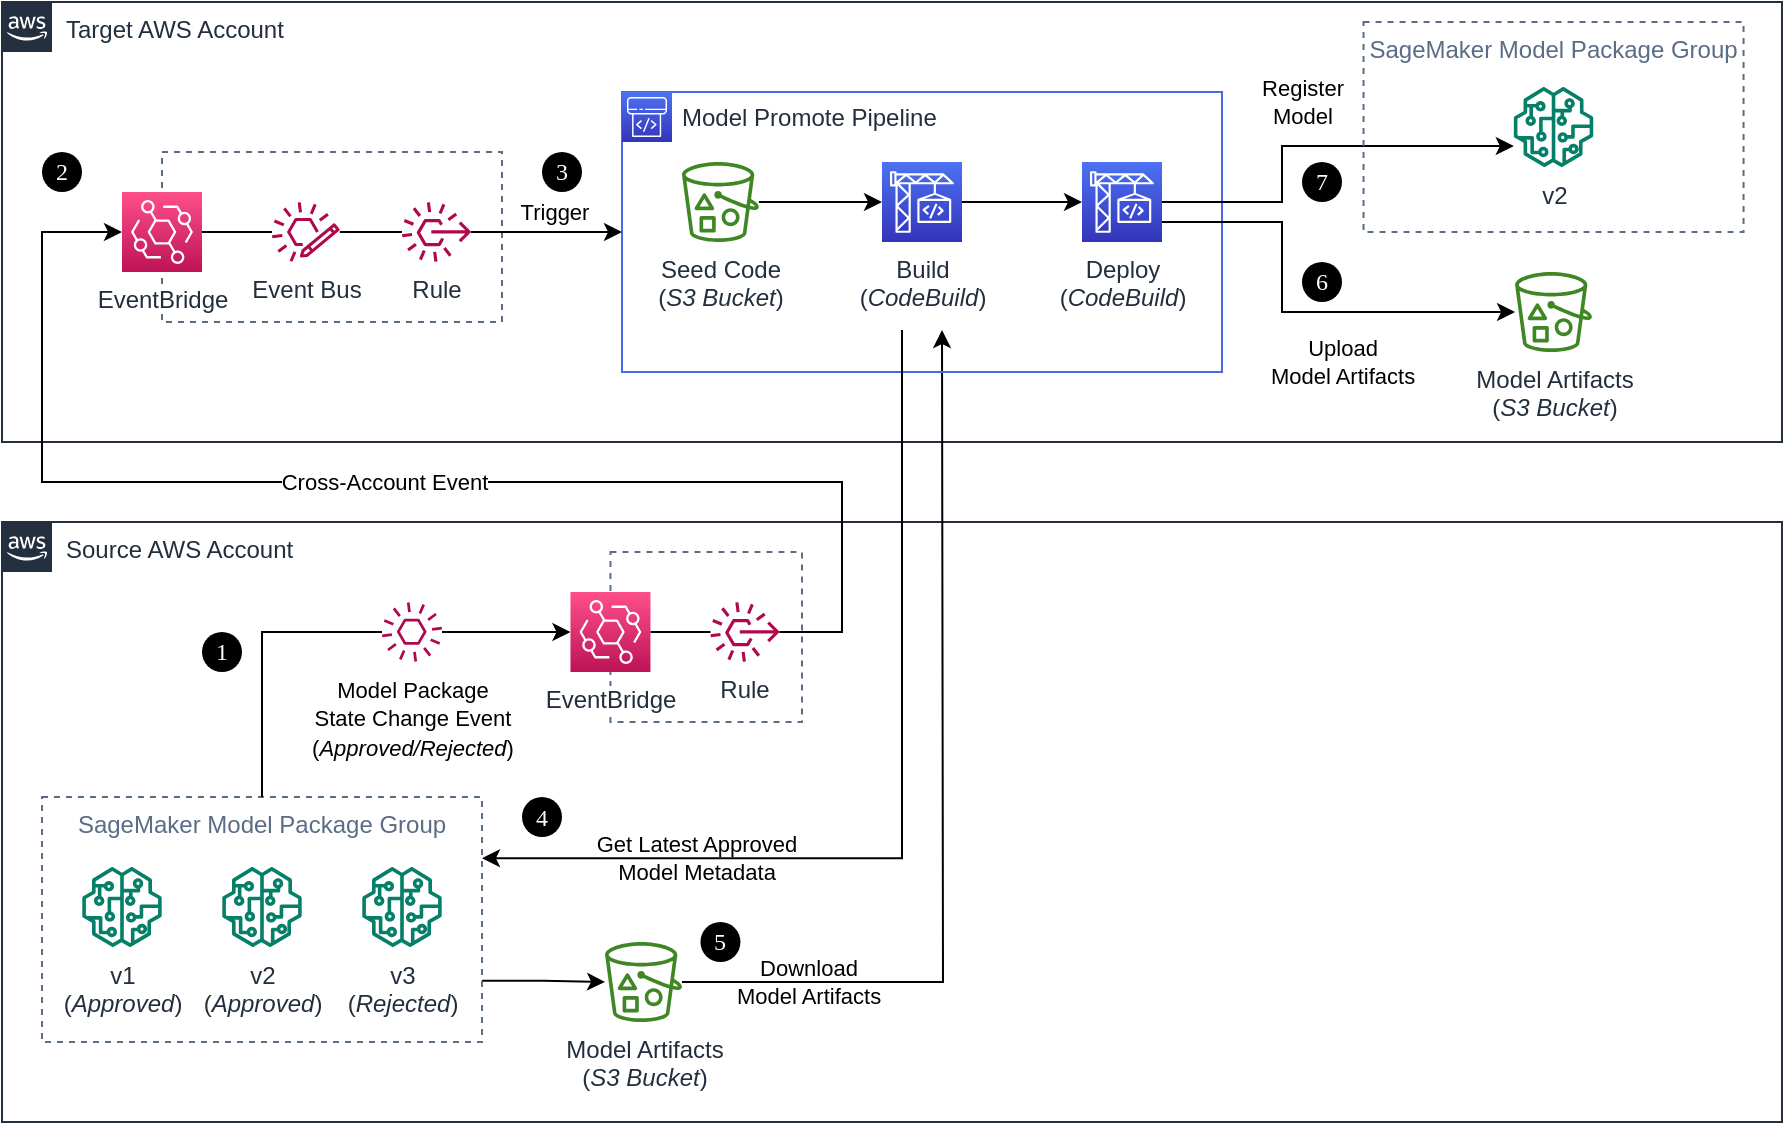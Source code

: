 <mxfile version="20.2.3" type="device"><diagram id="nOkpBZcZqbjnXywVXBLF" name="Page-1"><mxGraphModel dx="1272" dy="811" grid="1" gridSize="10" guides="1" tooltips="1" connect="1" arrows="1" fold="1" page="1" pageScale="1" pageWidth="850" pageHeight="1100" math="0" shadow="0"><root><mxCell id="0"/><mxCell id="1" parent="0"/><mxCell id="gfzFxYfk_c5SaDbUz_EP-28" value="" style="fillColor=none;strokeColor=#5A6C86;dashed=1;verticalAlign=top;fontStyle=0;fontColor=#5A6C86;" vertex="1" parent="1"><mxGeometry x="414.23" y="595" width="95.77" height="85" as="geometry"/></mxCell><mxCell id="gfzFxYfk_c5SaDbUz_EP-30" value="" style="edgeStyle=orthogonalEdgeStyle;rounded=0;orthogonalLoop=1;jettySize=auto;html=1;startArrow=none;" edge="1" parent="1" source="gfzFxYfk_c5SaDbUz_EP-32" target="gfzFxYfk_c5SaDbUz_EP-26"><mxGeometry y="28" relative="1" as="geometry"><mxPoint y="1" as="offset"/></mxGeometry></mxCell><mxCell id="gfzFxYfk_c5SaDbUz_EP-36" style="edgeStyle=orthogonalEdgeStyle;rounded=0;orthogonalLoop=1;jettySize=auto;html=1;exitX=1;exitY=0.75;exitDx=0;exitDy=0;" edge="1" parent="1" source="gfzFxYfk_c5SaDbUz_EP-25" target="gfzFxYfk_c5SaDbUz_EP-35"><mxGeometry relative="1" as="geometry"><mxPoint x="239.23" y="840" as="sourcePoint"/></mxGeometry></mxCell><mxCell id="gfzFxYfk_c5SaDbUz_EP-25" value="SageMaker Model Package Group" style="fillColor=none;strokeColor=#5A6C86;dashed=1;verticalAlign=top;fontStyle=0;fontColor=#5A6C86;" vertex="1" parent="1"><mxGeometry x="130" y="717.5" width="220" height="122.5" as="geometry"/></mxCell><mxCell id="jQgcPAvfA3B8L6dtxu0Y-1" value="Target AWS Account" style="points=[[0,0],[0.25,0],[0.5,0],[0.75,0],[1,0],[1,0.25],[1,0.5],[1,0.75],[1,1],[0.75,1],[0.5,1],[0.25,1],[0,1],[0,0.75],[0,0.5],[0,0.25]];outlineConnect=0;gradientColor=none;html=1;whiteSpace=wrap;fontSize=12;fontStyle=0;container=0;pointerEvents=0;collapsible=0;recursiveResize=0;shape=mxgraph.aws4.group;grIcon=mxgraph.aws4.group_aws_cloud_alt;strokeColor=#232F3E;fillColor=none;verticalAlign=top;align=left;spacingLeft=30;fontColor=#232F3E;dashed=0;" parent="1" vertex="1"><mxGeometry x="110" y="320" width="890" height="220" as="geometry"/></mxCell><mxCell id="gfzFxYfk_c5SaDbUz_EP-1" value="Source AWS Account" style="points=[[0,0],[0.25,0],[0.5,0],[0.75,0],[1,0],[1,0.25],[1,0.5],[1,0.75],[1,1],[0.75,1],[0.5,1],[0.25,1],[0,1],[0,0.75],[0,0.5],[0,0.25]];outlineConnect=0;gradientColor=none;html=1;whiteSpace=wrap;fontSize=12;fontStyle=0;container=0;pointerEvents=0;collapsible=0;recursiveResize=0;shape=mxgraph.aws4.group;grIcon=mxgraph.aws4.group_aws_cloud_alt;strokeColor=#232F3E;fillColor=none;verticalAlign=top;align=left;spacingLeft=30;fontColor=#232F3E;dashed=0;" vertex="1" parent="1"><mxGeometry x="110" y="580" width="890" height="300" as="geometry"/></mxCell><mxCell id="gfzFxYfk_c5SaDbUz_EP-22" value="v1&lt;br&gt;(&lt;i&gt;Approved&lt;/i&gt;)" style="sketch=0;outlineConnect=0;fontColor=#232F3E;gradientColor=none;fillColor=#067F68;strokeColor=none;dashed=0;verticalLabelPosition=bottom;verticalAlign=top;align=center;html=1;fontSize=12;fontStyle=0;aspect=fixed;pointerEvents=1;shape=mxgraph.aws4.sagemaker_model;" vertex="1" parent="1"><mxGeometry x="150" y="752.5" width="40" height="40" as="geometry"/></mxCell><mxCell id="gfzFxYfk_c5SaDbUz_EP-23" value="v2&lt;br&gt;(&lt;i&gt;Approved&lt;/i&gt;)" style="sketch=0;outlineConnect=0;fontColor=#232F3E;gradientColor=none;fillColor=#067F68;strokeColor=none;dashed=0;verticalLabelPosition=bottom;verticalAlign=top;align=center;html=1;fontSize=12;fontStyle=0;aspect=fixed;pointerEvents=1;shape=mxgraph.aws4.sagemaker_model;" vertex="1" parent="1"><mxGeometry x="220" y="752.5" width="40" height="40" as="geometry"/></mxCell><mxCell id="gfzFxYfk_c5SaDbUz_EP-24" value="v3&lt;br&gt;(&lt;i&gt;Rejected&lt;/i&gt;)" style="sketch=0;outlineConnect=0;fontColor=#232F3E;gradientColor=none;fillColor=#067F68;strokeColor=none;dashed=0;verticalLabelPosition=bottom;verticalAlign=top;align=center;html=1;fontSize=12;fontStyle=0;aspect=fixed;pointerEvents=1;shape=mxgraph.aws4.sagemaker_model;" vertex="1" parent="1"><mxGeometry x="290" y="752.5" width="40" height="40" as="geometry"/></mxCell><mxCell id="gfzFxYfk_c5SaDbUz_EP-51" value="Cross-Account Event" style="edgeStyle=orthogonalEdgeStyle;rounded=0;orthogonalLoop=1;jettySize=auto;html=1;entryX=0;entryY=0.5;entryDx=0;entryDy=0;entryPerimeter=0;labelBackgroundColor=default;" edge="1" parent="1" source="gfzFxYfk_c5SaDbUz_EP-27" target="gfzFxYfk_c5SaDbUz_EP-40"><mxGeometry relative="1" as="geometry"><Array as="points"><mxPoint x="530" y="635"/><mxPoint x="530" y="560"/><mxPoint x="130" y="560"/><mxPoint x="130" y="435"/></Array></mxGeometry></mxCell><mxCell id="gfzFxYfk_c5SaDbUz_EP-27" value="Rule" style="sketch=0;outlineConnect=0;fontColor=#232F3E;gradientColor=none;fillColor=#B0084D;strokeColor=none;dashed=0;verticalLabelPosition=bottom;verticalAlign=top;align=center;html=1;fontSize=12;fontStyle=0;aspect=fixed;pointerEvents=1;shape=mxgraph.aws4.rule_3;" vertex="1" parent="1"><mxGeometry x="464.23" y="620" width="34.41" height="30" as="geometry"/></mxCell><mxCell id="gfzFxYfk_c5SaDbUz_EP-59" style="edgeStyle=orthogonalEdgeStyle;rounded=0;orthogonalLoop=1;jettySize=auto;html=1;labelBackgroundColor=none;endArrow=none;endFill=0;" edge="1" parent="1" source="gfzFxYfk_c5SaDbUz_EP-26" target="gfzFxYfk_c5SaDbUz_EP-27"><mxGeometry relative="1" as="geometry"/></mxCell><mxCell id="gfzFxYfk_c5SaDbUz_EP-26" value="EventBridge" style="sketch=0;points=[[0,0,0],[0.25,0,0],[0.5,0,0],[0.75,0,0],[1,0,0],[0,1,0],[0.25,1,0],[0.5,1,0],[0.75,1,0],[1,1,0],[0,0.25,0],[0,0.5,0],[0,0.75,0],[1,0.25,0],[1,0.5,0],[1,0.75,0]];outlineConnect=0;fontColor=#232F3E;gradientColor=#FF4F8B;gradientDirection=north;fillColor=#BC1356;strokeColor=#ffffff;dashed=0;verticalLabelPosition=bottom;verticalAlign=top;align=center;html=1;fontSize=12;fontStyle=0;aspect=fixed;shape=mxgraph.aws4.resourceIcon;resIcon=mxgraph.aws4.eventbridge;labelBackgroundColor=default;" vertex="1" parent="1"><mxGeometry x="394.23" y="615" width="40" height="40" as="geometry"/></mxCell><mxCell id="gfzFxYfk_c5SaDbUz_EP-33" value="" style="edgeStyle=orthogonalEdgeStyle;rounded=0;orthogonalLoop=1;jettySize=auto;html=1;endArrow=none;" edge="1" parent="1" source="gfzFxYfk_c5SaDbUz_EP-25" target="gfzFxYfk_c5SaDbUz_EP-32"><mxGeometry y="28" relative="1" as="geometry"><mxPoint x="350.0" y="677.5" as="sourcePoint"/><mxPoint x="530" y="677.5" as="targetPoint"/><Array as="points"><mxPoint x="240" y="635"/></Array><mxPoint y="1" as="offset"/></mxGeometry></mxCell><mxCell id="gfzFxYfk_c5SaDbUz_EP-32" value="&lt;span style=&quot;color: rgb(0, 0, 0); font-size: 11px;&quot;&gt;Model Package&lt;/span&gt;&lt;br style=&quot;color: rgb(0, 0, 0); font-size: 11px;&quot;&gt;&lt;span style=&quot;color: rgb(0, 0, 0); font-size: 11px;&quot;&gt;State Change Event&lt;/span&gt;&lt;br style=&quot;color: rgb(0, 0, 0); font-size: 11px;&quot;&gt;&lt;span style=&quot;color: rgb(0, 0, 0); font-size: 11px;&quot;&gt;(&lt;i&gt;Approved/Rejected&lt;/i&gt;)&lt;/span&gt;" style="sketch=0;outlineConnect=0;fontColor=#232F3E;gradientColor=none;fillColor=#B0084D;strokeColor=none;dashed=0;verticalLabelPosition=bottom;verticalAlign=top;align=center;html=1;fontSize=12;fontStyle=0;aspect=fixed;pointerEvents=1;shape=mxgraph.aws4.event;labelBackgroundColor=none;" vertex="1" parent="1"><mxGeometry x="300" y="620" width="30" height="30" as="geometry"/></mxCell><mxCell id="gfzFxYfk_c5SaDbUz_EP-53" value="Download &lt;br&gt;Model Artifacts" style="edgeStyle=orthogonalEdgeStyle;rounded=0;orthogonalLoop=1;jettySize=auto;html=1;entryX=0.75;entryY=1;entryDx=0;entryDy=0;entryPerimeter=0;labelBackgroundColor=none;" edge="1" parent="1" source="gfzFxYfk_c5SaDbUz_EP-35"><mxGeometry x="-0.724" relative="1" as="geometry"><mxPoint x="259.227" y="909.043" as="sourcePoint"/><mxPoint x="580" y="484" as="targetPoint"/><mxPoint as="offset"/></mxGeometry></mxCell><mxCell id="gfzFxYfk_c5SaDbUz_EP-35" value="Model Artifacts&lt;br&gt;(&lt;i&gt;S3 Bucket&lt;/i&gt;)" style="sketch=0;outlineConnect=0;fontColor=#232F3E;gradientColor=none;fillColor=#3F8624;strokeColor=none;dashed=0;verticalLabelPosition=bottom;verticalAlign=top;align=center;html=1;fontSize=12;fontStyle=0;aspect=fixed;pointerEvents=1;shape=mxgraph.aws4.bucket_with_objects;labelBackgroundColor=none;" vertex="1" parent="1"><mxGeometry x="411.54" y="790" width="38.46" height="40" as="geometry"/></mxCell><mxCell id="gfzFxYfk_c5SaDbUz_EP-37" value="" style="rounded=0;whiteSpace=wrap;html=1;labelBackgroundColor=none;fillColor=none;strokeColor=#4968E9;" vertex="1" parent="1"><mxGeometry x="420" y="365" width="300" height="140" as="geometry"/></mxCell><mxCell id="gfzFxYfk_c5SaDbUz_EP-38" value="Model Promote Pipeline" style="sketch=0;points=[[0,0,0],[0.25,0,0],[0.5,0,0],[0.75,0,0],[1,0,0],[0,1,0],[0.25,1,0],[0.5,1,0],[0.75,1,0],[1,1,0],[0,0.25,0],[0,0.5,0],[0,0.75,0],[1,0.25,0],[1,0.5,0],[1,0.75,0]];outlineConnect=0;fontColor=#232F3E;gradientColor=#4D72F3;gradientDirection=north;fillColor=#3334B9;strokeColor=#ffffff;dashed=0;verticalLabelPosition=middle;verticalAlign=middle;align=left;html=1;fontSize=12;fontStyle=0;aspect=fixed;shape=mxgraph.aws4.resourceIcon;resIcon=mxgraph.aws4.codepipeline;labelBackgroundColor=none;labelPosition=right;spacing=0;spacingLeft=5;" vertex="1" parent="1"><mxGeometry x="420" y="365" width="25" height="25" as="geometry"/></mxCell><mxCell id="gfzFxYfk_c5SaDbUz_EP-39" value="" style="fillColor=none;strokeColor=#5A6C86;dashed=1;verticalAlign=top;fontStyle=0;fontColor=#5A6C86;" vertex="1" parent="1"><mxGeometry x="190" y="395" width="170" height="85" as="geometry"/></mxCell><mxCell id="gfzFxYfk_c5SaDbUz_EP-43" style="edgeStyle=orthogonalEdgeStyle;rounded=0;orthogonalLoop=1;jettySize=auto;html=1;endArrow=none;endFill=0;" edge="1" parent="1" source="gfzFxYfk_c5SaDbUz_EP-40" target="gfzFxYfk_c5SaDbUz_EP-41"><mxGeometry relative="1" as="geometry"/></mxCell><mxCell id="gfzFxYfk_c5SaDbUz_EP-40" value="EventBridge" style="sketch=0;points=[[0,0,0],[0.25,0,0],[0.5,0,0],[0.75,0,0],[1,0,0],[0,1,0],[0.25,1,0],[0.5,1,0],[0.75,1,0],[1,1,0],[0,0.25,0],[0,0.5,0],[0,0.75,0],[1,0.25,0],[1,0.5,0],[1,0.75,0]];outlineConnect=0;fontColor=#232F3E;gradientColor=#FF4F8B;gradientDirection=north;fillColor=#BC1356;strokeColor=#ffffff;dashed=0;verticalLabelPosition=bottom;verticalAlign=top;align=center;html=1;fontSize=12;fontStyle=0;aspect=fixed;shape=mxgraph.aws4.resourceIcon;resIcon=mxgraph.aws4.eventbridge;labelBackgroundColor=default;" vertex="1" parent="1"><mxGeometry x="170" y="415" width="40" height="40" as="geometry"/></mxCell><mxCell id="gfzFxYfk_c5SaDbUz_EP-44" style="edgeStyle=orthogonalEdgeStyle;rounded=0;orthogonalLoop=1;jettySize=auto;html=1;endArrow=none;endFill=0;" edge="1" parent="1" source="gfzFxYfk_c5SaDbUz_EP-41" target="gfzFxYfk_c5SaDbUz_EP-42"><mxGeometry relative="1" as="geometry"/></mxCell><mxCell id="gfzFxYfk_c5SaDbUz_EP-41" value="Event Bus" style="sketch=0;outlineConnect=0;fontColor=#232F3E;gradientColor=none;fillColor=#B0084D;strokeColor=none;dashed=0;verticalLabelPosition=bottom;verticalAlign=top;align=center;html=1;fontSize=12;fontStyle=0;aspect=fixed;pointerEvents=1;shape=mxgraph.aws4.eventbridge_custom_event_bus_resource;labelBackgroundColor=none;" vertex="1" parent="1"><mxGeometry x="245" y="420" width="33.92" height="30" as="geometry"/></mxCell><mxCell id="gfzFxYfk_c5SaDbUz_EP-45" value="Trigger" style="edgeStyle=orthogonalEdgeStyle;rounded=0;orthogonalLoop=1;jettySize=auto;html=1;labelBackgroundColor=none;" edge="1" parent="1" source="gfzFxYfk_c5SaDbUz_EP-42" target="gfzFxYfk_c5SaDbUz_EP-37"><mxGeometry x="0.111" y="10" relative="1" as="geometry"><mxPoint as="offset"/></mxGeometry></mxCell><mxCell id="gfzFxYfk_c5SaDbUz_EP-42" value="Rule" style="sketch=0;outlineConnect=0;fontColor=#232F3E;gradientColor=none;fillColor=#B0084D;strokeColor=none;dashed=0;verticalLabelPosition=bottom;verticalAlign=top;align=center;html=1;fontSize=12;fontStyle=0;aspect=fixed;pointerEvents=1;shape=mxgraph.aws4.rule_3;" vertex="1" parent="1"><mxGeometry x="310.0" y="420" width="34.41" height="30" as="geometry"/></mxCell><mxCell id="gfzFxYfk_c5SaDbUz_EP-48" style="edgeStyle=orthogonalEdgeStyle;rounded=0;orthogonalLoop=1;jettySize=auto;html=1;labelBackgroundColor=none;" edge="1" parent="1" source="gfzFxYfk_c5SaDbUz_EP-46" target="gfzFxYfk_c5SaDbUz_EP-47"><mxGeometry relative="1" as="geometry"/></mxCell><mxCell id="gfzFxYfk_c5SaDbUz_EP-46" value="Seed Code&lt;br&gt;(&lt;i&gt;S3 Bucket&lt;/i&gt;)" style="sketch=0;outlineConnect=0;fontColor=#232F3E;gradientColor=none;fillColor=#3F8624;strokeColor=none;dashed=0;verticalLabelPosition=bottom;verticalAlign=top;align=center;html=1;fontSize=12;fontStyle=0;aspect=fixed;pointerEvents=1;shape=mxgraph.aws4.bucket_with_objects;labelBackgroundColor=none;" vertex="1" parent="1"><mxGeometry x="450.0" y="400" width="38.46" height="40" as="geometry"/></mxCell><mxCell id="gfzFxYfk_c5SaDbUz_EP-50" style="edgeStyle=orthogonalEdgeStyle;rounded=0;orthogonalLoop=1;jettySize=auto;html=1;labelBackgroundColor=none;" edge="1" parent="1" source="gfzFxYfk_c5SaDbUz_EP-47" target="gfzFxYfk_c5SaDbUz_EP-49"><mxGeometry relative="1" as="geometry"/></mxCell><mxCell id="gfzFxYfk_c5SaDbUz_EP-52" value="Get Latest Approved&lt;br&gt;Model Metadata" style="edgeStyle=orthogonalEdgeStyle;rounded=0;orthogonalLoop=1;jettySize=auto;html=1;entryX=1;entryY=0.25;entryDx=0;entryDy=0;labelBackgroundColor=none;exitX=0.25;exitY=1;exitDx=0;exitDy=0;exitPerimeter=0;" edge="1" parent="1" target="gfzFxYfk_c5SaDbUz_EP-25"><mxGeometry x="0.551" relative="1" as="geometry"><mxPoint x="560" y="484" as="sourcePoint"/><mxPoint x="350" y="809" as="targetPoint"/><Array as="points"><mxPoint x="560" y="748"/></Array><mxPoint as="offset"/></mxGeometry></mxCell><mxCell id="gfzFxYfk_c5SaDbUz_EP-47" value="Build&lt;br&gt;(&lt;i&gt;CodeBuild&lt;/i&gt;)" style="sketch=0;points=[[0,0,0],[0.25,0,0],[0.5,0,0],[0.75,0,0],[1,0,0],[0,1,0],[0.25,1,0],[0.5,1,0],[0.75,1,0],[1,1,0],[0,0.25,0],[0,0.5,0],[0,0.75,0],[1,0.25,0],[1,0.5,0],[1,0.75,0]];outlineConnect=0;fontColor=#232F3E;gradientColor=#4D72F3;gradientDirection=north;fillColor=#3334B9;strokeColor=#ffffff;dashed=0;verticalLabelPosition=bottom;verticalAlign=top;align=center;html=1;fontSize=12;fontStyle=0;aspect=fixed;shape=mxgraph.aws4.resourceIcon;resIcon=mxgraph.aws4.codebuild;labelBackgroundColor=none;perimeterSpacing=0;" vertex="1" parent="1"><mxGeometry x="550" y="400" width="40" height="40" as="geometry"/></mxCell><mxCell id="gfzFxYfk_c5SaDbUz_EP-56" value="Register &lt;br&gt;Model" style="edgeStyle=orthogonalEdgeStyle;rounded=0;orthogonalLoop=1;jettySize=auto;html=1;labelBackgroundColor=none;" edge="1" parent="1" source="gfzFxYfk_c5SaDbUz_EP-49" target="gfzFxYfk_c5SaDbUz_EP-55"><mxGeometry x="-0.039" y="22" relative="1" as="geometry"><Array as="points"><mxPoint x="750" y="420"/><mxPoint x="750" y="392"/></Array><mxPoint as="offset"/></mxGeometry></mxCell><mxCell id="gfzFxYfk_c5SaDbUz_EP-58" value="Upload &lt;br&gt;Model Artifacts" style="edgeStyle=orthogonalEdgeStyle;rounded=0;orthogonalLoop=1;jettySize=auto;html=1;labelBackgroundColor=none;" edge="1" parent="1" source="gfzFxYfk_c5SaDbUz_EP-49" target="gfzFxYfk_c5SaDbUz_EP-57"><mxGeometry x="0.219" y="-25" relative="1" as="geometry"><Array as="points"><mxPoint x="750" y="430"/><mxPoint x="750" y="475"/></Array><mxPoint as="offset"/></mxGeometry></mxCell><mxCell id="gfzFxYfk_c5SaDbUz_EP-49" value="Deploy&lt;br&gt;(&lt;i&gt;CodeBuild&lt;/i&gt;)" style="sketch=0;points=[[0,0,0],[0.25,0,0],[0.5,0,0],[0.75,0,0],[1,0,0],[0,1,0],[0.25,1,0],[0.5,1,0],[0.75,1,0],[1,1,0],[0,0.25,0],[0,0.5,0],[0,0.75,0],[1,0.25,0],[1,0.5,0],[1,0.75,0]];outlineConnect=0;fontColor=#232F3E;gradientColor=#4D72F3;gradientDirection=north;fillColor=#3334B9;strokeColor=#ffffff;dashed=0;verticalLabelPosition=bottom;verticalAlign=top;align=center;html=1;fontSize=12;fontStyle=0;aspect=fixed;shape=mxgraph.aws4.resourceIcon;resIcon=mxgraph.aws4.codebuild;labelBackgroundColor=none;" vertex="1" parent="1"><mxGeometry x="650" y="400" width="40" height="40" as="geometry"/></mxCell><mxCell id="gfzFxYfk_c5SaDbUz_EP-54" value="SageMaker Model Package Group" style="fillColor=none;strokeColor=#5A6C86;dashed=1;verticalAlign=top;fontStyle=0;fontColor=#5A6C86;" vertex="1" parent="1"><mxGeometry x="790.77" y="330" width="190" height="105" as="geometry"/></mxCell><mxCell id="gfzFxYfk_c5SaDbUz_EP-55" value="v2" style="sketch=0;outlineConnect=0;fontColor=#232F3E;gradientColor=none;fillColor=#067F68;strokeColor=none;dashed=0;verticalLabelPosition=bottom;verticalAlign=top;align=center;html=1;fontSize=12;fontStyle=0;aspect=fixed;pointerEvents=1;shape=mxgraph.aws4.sagemaker_model;" vertex="1" parent="1"><mxGeometry x="865.77" y="362.5" width="40" height="40" as="geometry"/></mxCell><mxCell id="gfzFxYfk_c5SaDbUz_EP-57" value="Model Artifacts&lt;br&gt;(&lt;i&gt;S3 Bucket&lt;/i&gt;)" style="sketch=0;outlineConnect=0;fontColor=#232F3E;gradientColor=none;fillColor=#3F8624;strokeColor=none;dashed=0;verticalLabelPosition=bottom;verticalAlign=top;align=center;html=1;fontSize=12;fontStyle=0;aspect=fixed;pointerEvents=1;shape=mxgraph.aws4.bucket_with_objects;labelBackgroundColor=none;" vertex="1" parent="1"><mxGeometry x="866.54" y="455" width="38.46" height="40" as="geometry"/></mxCell><mxCell id="gfzFxYfk_c5SaDbUz_EP-60" value="1" style="ellipse;whiteSpace=wrap;html=1;aspect=fixed;strokeWidth=2;fontFamily=Tahoma;spacingBottom=0;spacingRight=0;strokeColor=none;labelBackgroundColor=none;fillColor=#000000;spacing=0;fontColor=#FFFFFF;" vertex="1" parent="1"><mxGeometry x="210" y="635" width="20" height="20" as="geometry"/></mxCell><mxCell id="gfzFxYfk_c5SaDbUz_EP-61" value="2" style="ellipse;whiteSpace=wrap;html=1;aspect=fixed;strokeWidth=2;fontFamily=Tahoma;spacingBottom=0;spacingRight=0;strokeColor=none;labelBackgroundColor=none;fillColor=#000000;spacing=0;fontColor=#FFFFFF;" vertex="1" parent="1"><mxGeometry x="130" y="395" width="20" height="20" as="geometry"/></mxCell><mxCell id="gfzFxYfk_c5SaDbUz_EP-62" value="3" style="ellipse;whiteSpace=wrap;html=1;aspect=fixed;strokeWidth=2;fontFamily=Tahoma;spacingBottom=0;spacingRight=0;strokeColor=none;labelBackgroundColor=none;fillColor=#000000;spacing=0;fontColor=#FFFFFF;" vertex="1" parent="1"><mxGeometry x="380" y="395" width="20" height="20" as="geometry"/></mxCell><mxCell id="gfzFxYfk_c5SaDbUz_EP-63" value="4" style="ellipse;whiteSpace=wrap;html=1;aspect=fixed;strokeWidth=2;fontFamily=Tahoma;spacingBottom=0;spacingRight=0;strokeColor=none;labelBackgroundColor=none;fillColor=#000000;spacing=0;fontColor=#FFFFFF;" vertex="1" parent="1"><mxGeometry x="370" y="717.5" width="20" height="20" as="geometry"/></mxCell><mxCell id="gfzFxYfk_c5SaDbUz_EP-64" value="5" style="ellipse;whiteSpace=wrap;html=1;aspect=fixed;strokeWidth=2;fontFamily=Tahoma;spacingBottom=0;spacingRight=0;strokeColor=none;labelBackgroundColor=none;fillColor=#000000;spacing=0;fontColor=#FFFFFF;" vertex="1" parent="1"><mxGeometry x="459.23" y="780" width="20" height="20" as="geometry"/></mxCell><mxCell id="gfzFxYfk_c5SaDbUz_EP-65" value="6" style="ellipse;whiteSpace=wrap;html=1;aspect=fixed;strokeWidth=2;fontFamily=Tahoma;spacingBottom=0;spacingRight=0;strokeColor=none;labelBackgroundColor=none;fillColor=#000000;spacing=0;fontColor=#FFFFFF;" vertex="1" parent="1"><mxGeometry x="760" y="450" width="20" height="20" as="geometry"/></mxCell><mxCell id="gfzFxYfk_c5SaDbUz_EP-66" value="7" style="ellipse;whiteSpace=wrap;html=1;aspect=fixed;strokeWidth=2;fontFamily=Tahoma;spacingBottom=0;spacingRight=0;strokeColor=none;labelBackgroundColor=none;fillColor=#000000;spacing=0;fontColor=#FFFFFF;" vertex="1" parent="1"><mxGeometry x="760" y="400" width="20" height="20" as="geometry"/></mxCell></root></mxGraphModel></diagram></mxfile>
